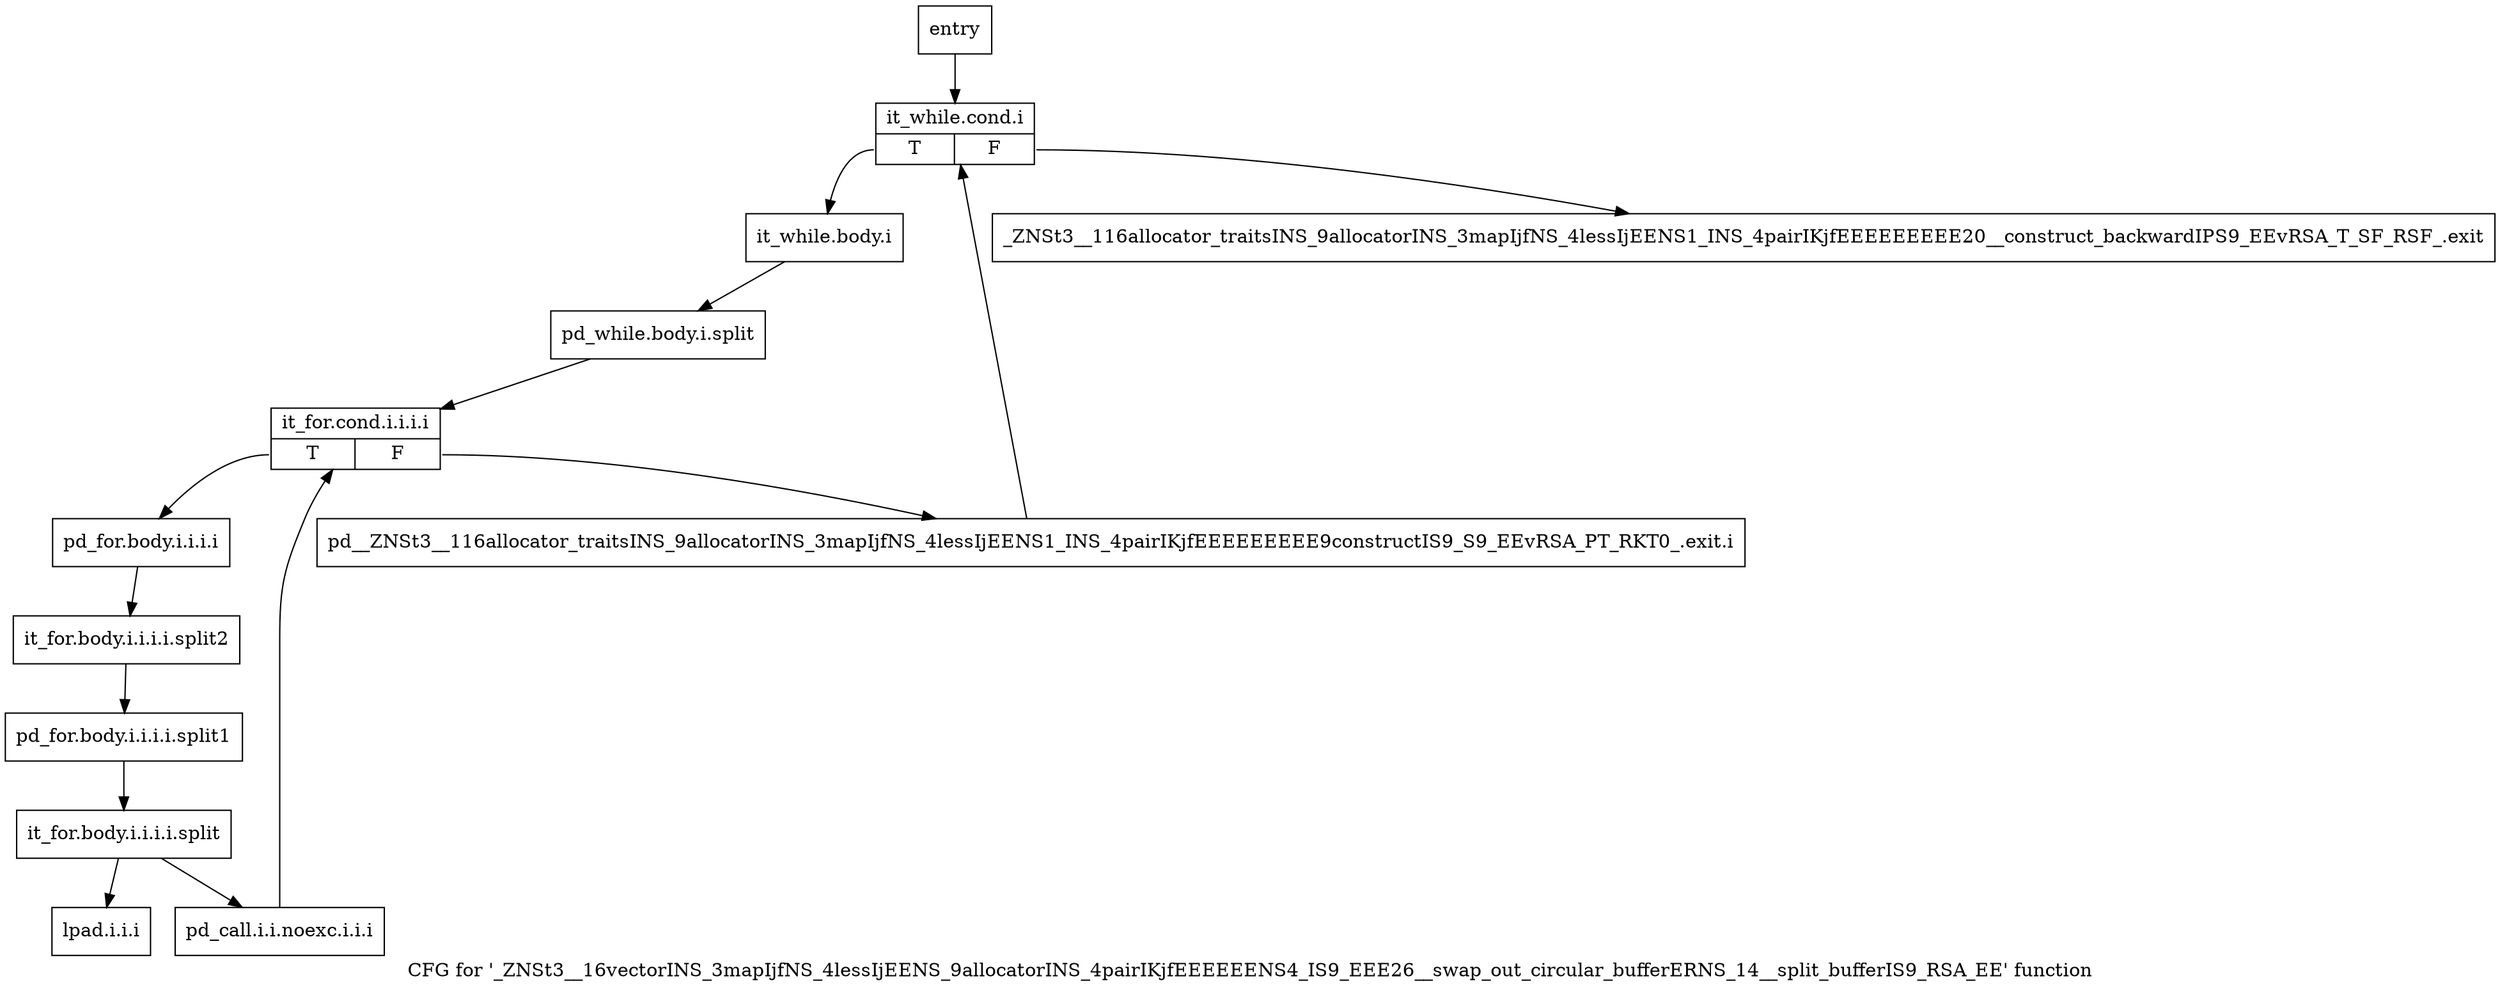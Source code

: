 digraph "CFG for '_ZNSt3__16vectorINS_3mapIjfNS_4lessIjEENS_9allocatorINS_4pairIKjfEEEEEENS4_IS9_EEE26__swap_out_circular_bufferERNS_14__split_bufferIS9_RSA_EE' function" {
	label="CFG for '_ZNSt3__16vectorINS_3mapIjfNS_4lessIjEENS_9allocatorINS_4pairIKjfEEEEEENS4_IS9_EEE26__swap_out_circular_bufferERNS_14__split_bufferIS9_RSA_EE' function";

	Node0x49a0570 [shape=record,label="{entry}"];
	Node0x49a0570 -> Node0x49a05c0;
	Node0x49a05c0 [shape=record,label="{it_while.cond.i|{<s0>T|<s1>F}}"];
	Node0x49a05c0:s0 -> Node0x49a0610;
	Node0x49a05c0:s1 -> Node0x49a07f0;
	Node0x49a0610 [shape=record,label="{it_while.body.i}"];
	Node0x49a0610 -> Node0xa2e0130;
	Node0xa2e0130 [shape=record,label="{pd_while.body.i.split}"];
	Node0xa2e0130 -> Node0x49a0660;
	Node0x49a0660 [shape=record,label="{it_for.cond.i.i.i.i|{<s0>T|<s1>F}}"];
	Node0x49a0660:s0 -> Node0x49a06b0;
	Node0x49a0660:s1 -> Node0x49a07a0;
	Node0x49a06b0 [shape=record,label="{pd_for.body.i.i.i.i}"];
	Node0x49a06b0 -> Node0xa12c890;
	Node0xa12c890 [shape=record,label="{it_for.body.i.i.i.i.split2}"];
	Node0xa12c890 -> Node0xa2dfb90;
	Node0xa2dfb90 [shape=record,label="{pd_for.body.i.i.i.i.split1}"];
	Node0xa2dfb90 -> Node0xa15f7e0;
	Node0xa15f7e0 [shape=record,label="{it_for.body.i.i.i.i.split}"];
	Node0xa15f7e0 -> Node0x49a0700;
	Node0xa15f7e0 -> Node0x49a0750;
	Node0x49a0700 [shape=record,label="{pd_call.i.i.noexc.i.i.i}"];
	Node0x49a0700 -> Node0x49a0660;
	Node0x49a0750 [shape=record,label="{lpad.i.i.i}"];
	Node0x49a07a0 [shape=record,label="{pd__ZNSt3__116allocator_traitsINS_9allocatorINS_3mapIjfNS_4lessIjEENS1_INS_4pairIKjfEEEEEEEEE9constructIS9_S9_EEvRSA_PT_RKT0_.exit.i}"];
	Node0x49a07a0 -> Node0x49a05c0;
	Node0x49a07f0 [shape=record,label="{_ZNSt3__116allocator_traitsINS_9allocatorINS_3mapIjfNS_4lessIjEENS1_INS_4pairIKjfEEEEEEEEE20__construct_backwardIPS9_EEvRSA_T_SF_RSF_.exit}"];
}
